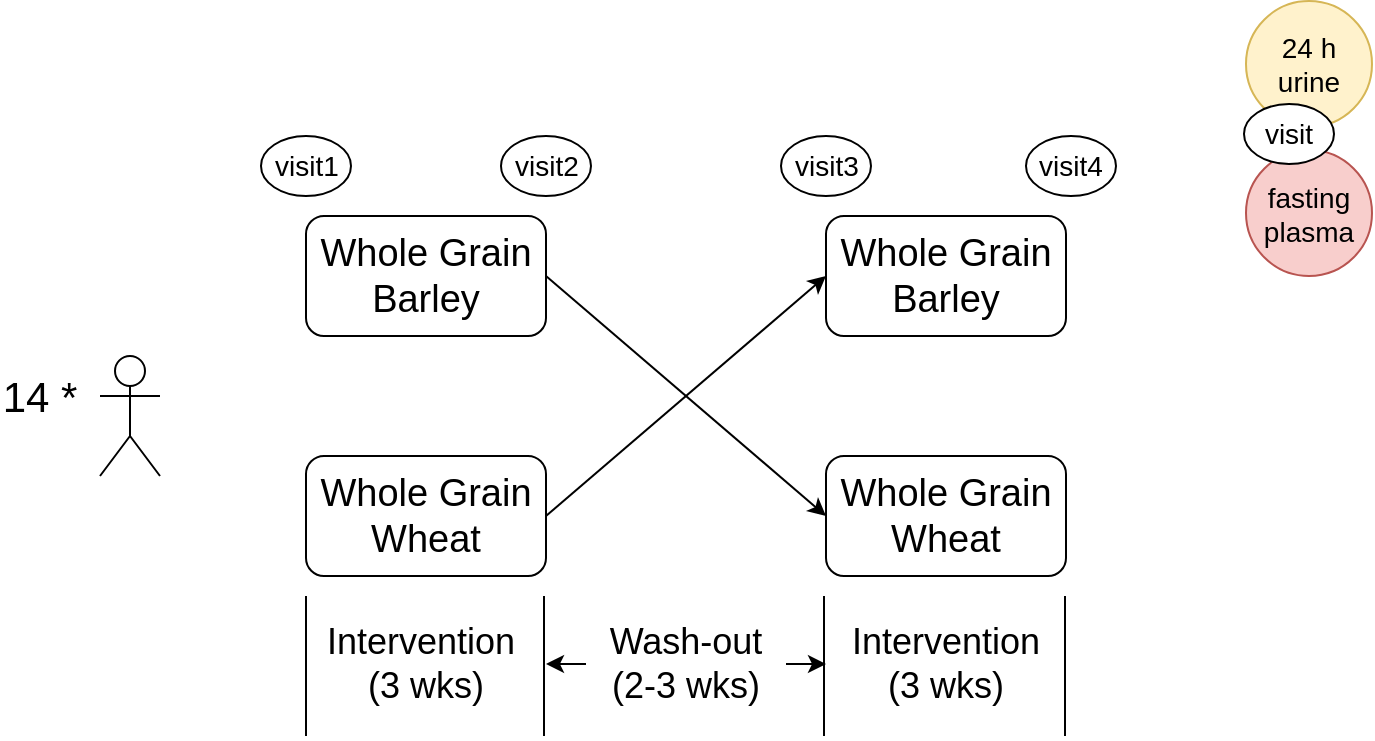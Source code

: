 <mxfile version="10.7.3" type="github"><diagram id="B2K1lodOsLSZMv1-mrgr" name="Page-1"><mxGraphModel dx="1403" dy="763" grid="1" gridSize="10" guides="1" tooltips="1" connect="1" arrows="1" fold="1" page="1" pageScale="1" pageWidth="1169" pageHeight="827" math="0" shadow="0"><root><mxCell id="0"/><mxCell id="1" parent="0"/><mxCell id="Gxzb2ZF-1TqZ9wlFqm3V-1" value="&lt;font style=&quot;font-size: 19px&quot;&gt;Whole Grain Barley&lt;/font&gt;" style="rounded=1;whiteSpace=wrap;html=1;" parent="1" vertex="1"><mxGeometry x="240" y="230" width="120" height="60" as="geometry"/></mxCell><mxCell id="Gxzb2ZF-1TqZ9wlFqm3V-2" value="&lt;font style=&quot;font-size: 19px&quot;&gt;Whole Grain Barley&lt;/font&gt;" style="rounded=1;whiteSpace=wrap;html=1;" parent="1" vertex="1"><mxGeometry x="500" y="230" width="120" height="60" as="geometry"/></mxCell><mxCell id="Gxzb2ZF-1TqZ9wlFqm3V-3" value="&lt;font style=&quot;font-size: 19px&quot;&gt;Whole Grain Wheat&lt;/font&gt;" style="rounded=1;whiteSpace=wrap;html=1;" parent="1" vertex="1"><mxGeometry x="240" y="350" width="120" height="60" as="geometry"/></mxCell><mxCell id="Gxzb2ZF-1TqZ9wlFqm3V-4" value="&lt;font style=&quot;font-size: 19px&quot;&gt;Whole Grain Wheat&lt;/font&gt;" style="rounded=1;whiteSpace=wrap;html=1;" parent="1" vertex="1"><mxGeometry x="500" y="350" width="120" height="60" as="geometry"/></mxCell><mxCell id="Gxzb2ZF-1TqZ9wlFqm3V-5" value="" style="endArrow=classic;html=1;exitX=1;exitY=0.5;exitDx=0;exitDy=0;entryX=0;entryY=0.5;entryDx=0;entryDy=0;" parent="1" source="Gxzb2ZF-1TqZ9wlFqm3V-1" target="Gxzb2ZF-1TqZ9wlFqm3V-4" edge="1"><mxGeometry width="50" height="50" relative="1" as="geometry"><mxPoint x="370" y="280" as="sourcePoint"/><mxPoint x="420" y="230" as="targetPoint"/></mxGeometry></mxCell><mxCell id="Gxzb2ZF-1TqZ9wlFqm3V-6" value="" style="endArrow=classic;html=1;exitX=1;exitY=0.5;exitDx=0;exitDy=0;entryX=0;entryY=0.5;entryDx=0;entryDy=0;" parent="1" source="Gxzb2ZF-1TqZ9wlFqm3V-3" target="Gxzb2ZF-1TqZ9wlFqm3V-2" edge="1"><mxGeometry width="50" height="50" relative="1" as="geometry"><mxPoint x="370" y="273.333" as="sourcePoint"/><mxPoint x="510" y="393.333" as="targetPoint"/></mxGeometry></mxCell><mxCell id="Gxzb2ZF-1TqZ9wlFqm3V-17" value="" style="edgeStyle=orthogonalEdgeStyle;rounded=0;orthogonalLoop=1;jettySize=auto;html=1;" parent="1" source="Gxzb2ZF-1TqZ9wlFqm3V-7" edge="1"><mxGeometry relative="1" as="geometry"><mxPoint x="500" y="454" as="targetPoint"/></mxGeometry></mxCell><mxCell id="Gxzb2ZF-1TqZ9wlFqm3V-7" value="&lt;font style=&quot;font-size: 18px&quot;&gt;Wash-out&lt;br&gt;(2-3 wks)&lt;br&gt;&lt;/font&gt;" style="text;html=1;strokeColor=none;fillColor=none;align=center;verticalAlign=middle;whiteSpace=wrap;rounded=0;" parent="1" vertex="1"><mxGeometry x="380" y="449" width="100" height="10" as="geometry"/></mxCell><mxCell id="Gxzb2ZF-1TqZ9wlFqm3V-10" value="" style="endArrow=none;html=1;" parent="1" edge="1"><mxGeometry width="50" height="50" relative="1" as="geometry"><mxPoint x="359" y="490" as="sourcePoint"/><mxPoint x="359" y="420" as="targetPoint"/></mxGeometry></mxCell><mxCell id="Gxzb2ZF-1TqZ9wlFqm3V-12" value="" style="endArrow=none;html=1;" parent="1" edge="1"><mxGeometry width="50" height="50" relative="1" as="geometry"><mxPoint x="499" y="490" as="sourcePoint"/><mxPoint x="499" y="420" as="targetPoint"/></mxGeometry></mxCell><mxCell id="Gxzb2ZF-1TqZ9wlFqm3V-13" value="" style="endArrow=none;html=1;" parent="1" edge="1"><mxGeometry width="50" height="50" relative="1" as="geometry"><mxPoint x="240" y="490" as="sourcePoint"/><mxPoint x="240" y="420" as="targetPoint"/></mxGeometry></mxCell><mxCell id="Gxzb2ZF-1TqZ9wlFqm3V-14" value="" style="endArrow=none;html=1;" parent="1" edge="1"><mxGeometry width="50" height="50" relative="1" as="geometry"><mxPoint x="619.5" y="490" as="sourcePoint"/><mxPoint x="619.5" y="420" as="targetPoint"/></mxGeometry></mxCell><mxCell id="Gxzb2ZF-1TqZ9wlFqm3V-15" value="" style="endArrow=classic;html=1;" parent="1" source="Gxzb2ZF-1TqZ9wlFqm3V-7" edge="1"><mxGeometry width="50" height="50" relative="1" as="geometry"><mxPoint x="240" y="560" as="sourcePoint"/><mxPoint x="360" y="454" as="targetPoint"/></mxGeometry></mxCell><mxCell id="Gxzb2ZF-1TqZ9wlFqm3V-23" value="&lt;font style=&quot;font-size: 18px&quot;&gt;Intervention&amp;nbsp;&lt;br&gt;(3 wks)&lt;br&gt;&lt;/font&gt;" style="text;html=1;strokeColor=none;fillColor=none;align=center;verticalAlign=middle;whiteSpace=wrap;rounded=0;" parent="1" vertex="1"><mxGeometry x="250" y="449" width="100" height="10" as="geometry"/></mxCell><mxCell id="Gxzb2ZF-1TqZ9wlFqm3V-27" value="&lt;font style=&quot;font-size: 18px&quot;&gt;Intervention&lt;br&gt;(3 wks)&lt;br&gt;&lt;/font&gt;" style="text;html=1;strokeColor=none;fillColor=none;align=center;verticalAlign=middle;whiteSpace=wrap;rounded=0;" parent="1" vertex="1"><mxGeometry x="510" y="449" width="100" height="10" as="geometry"/></mxCell><mxCell id="MUVlkkscmPsg3KUFLmlN-2" value="" style="shape=umlActor;verticalLabelPosition=bottom;labelBackgroundColor=#ffffff;verticalAlign=top;html=1;outlineConnect=0;" vertex="1" parent="1"><mxGeometry x="137" y="300" width="30" height="60" as="geometry"/></mxCell><mxCell id="MUVlkkscmPsg3KUFLmlN-7" value="14 *" style="text;html=1;strokeColor=none;fillColor=none;align=center;verticalAlign=middle;whiteSpace=wrap;rounded=0;fontSize=21;" vertex="1" parent="1"><mxGeometry x="87" y="310" width="40" height="20" as="geometry"/></mxCell><mxCell id="MUVlkkscmPsg3KUFLmlN-9" value="visit1" style="ellipse;whiteSpace=wrap;html=1;fontSize=14;" vertex="1" parent="1"><mxGeometry x="217.5" y="190" width="45" height="30" as="geometry"/></mxCell><mxCell id="MUVlkkscmPsg3KUFLmlN-10" value="visit2" style="ellipse;whiteSpace=wrap;html=1;fontSize=14;" vertex="1" parent="1"><mxGeometry x="337.5" y="190" width="45" height="30" as="geometry"/></mxCell><mxCell id="MUVlkkscmPsg3KUFLmlN-11" value="visit3" style="ellipse;whiteSpace=wrap;html=1;fontSize=14;" vertex="1" parent="1"><mxGeometry x="477.5" y="190" width="45" height="30" as="geometry"/></mxCell><mxCell id="MUVlkkscmPsg3KUFLmlN-12" value="visit4" style="ellipse;whiteSpace=wrap;html=1;fontSize=14;" vertex="1" parent="1"><mxGeometry x="600" y="190" width="45" height="30" as="geometry"/></mxCell><mxCell id="MUVlkkscmPsg3KUFLmlN-14" value="24 h&lt;br&gt;urine&lt;br&gt;" style="ellipse;whiteSpace=wrap;html=1;aspect=fixed;fontSize=14;fillColor=#fff2cc;strokeColor=#d6b656;" vertex="1" parent="1"><mxGeometry x="710" y="122.5" width="63" height="63" as="geometry"/></mxCell><mxCell id="MUVlkkscmPsg3KUFLmlN-16" value="fasting&lt;br&gt;plasma&lt;br&gt;" style="ellipse;whiteSpace=wrap;html=1;aspect=fixed;fontSize=14;fillColor=#f8cecc;strokeColor=#b85450;" vertex="1" parent="1"><mxGeometry x="710" y="197" width="63" height="63" as="geometry"/></mxCell><mxCell id="MUVlkkscmPsg3KUFLmlN-13" value="visit" style="ellipse;whiteSpace=wrap;html=1;fontSize=14;" vertex="1" parent="1"><mxGeometry x="709" y="174" width="45" height="30" as="geometry"/></mxCell></root></mxGraphModel></diagram></mxfile>